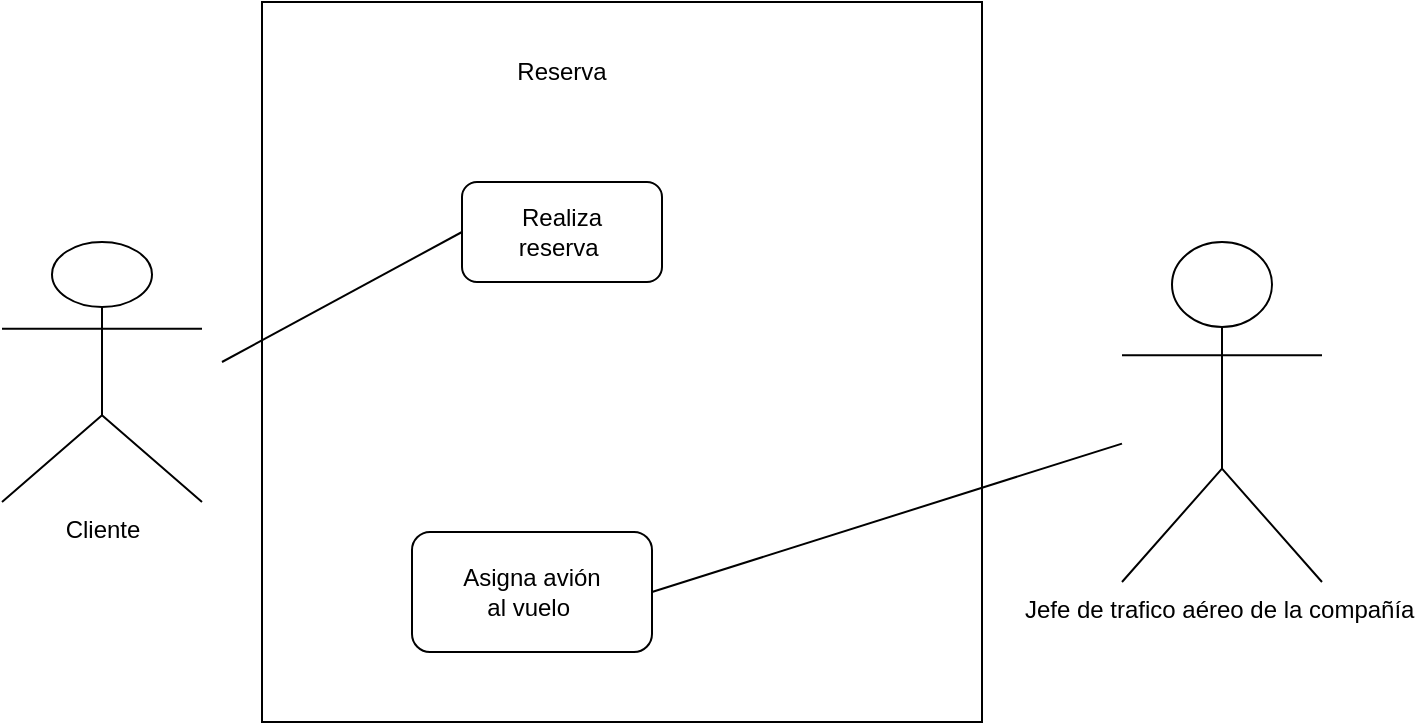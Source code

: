 <mxfile version="20.0.1" type="google"><diagram id="C5RBs43oDa-KdzZeNtuy" name="Page-1"><mxGraphModel grid="1" page="1" gridSize="10" guides="1" tooltips="1" connect="1" arrows="1" fold="1" pageScale="1" pageWidth="827" pageHeight="1169" math="0" shadow="0"><root><mxCell id="WIyWlLk6GJQsqaUBKTNV-0"/><mxCell id="WIyWlLk6GJQsqaUBKTNV-1" parent="WIyWlLk6GJQsqaUBKTNV-0"/><mxCell id="QAVnhSs-JHQiSo5O6RAN-0" value="Cliente" style="shape=umlActor;verticalLabelPosition=bottom;verticalAlign=top;html=1;" vertex="1" parent="WIyWlLk6GJQsqaUBKTNV-1"><mxGeometry x="20" y="230" width="100" height="130" as="geometry"/></mxCell><mxCell id="QAVnhSs-JHQiSo5O6RAN-1" value="" style="whiteSpace=wrap;html=1;aspect=fixed;" vertex="1" parent="WIyWlLk6GJQsqaUBKTNV-1"><mxGeometry x="150" y="110" width="360" height="360" as="geometry"/></mxCell><mxCell id="QAVnhSs-JHQiSo5O6RAN-2" value="Reserva" style="text;html=1;strokeColor=none;fillColor=none;align=center;verticalAlign=middle;whiteSpace=wrap;rounded=0;" vertex="1" parent="WIyWlLk6GJQsqaUBKTNV-1"><mxGeometry x="270" y="130" width="60" height="30" as="geometry"/></mxCell><mxCell id="QAVnhSs-JHQiSo5O6RAN-4" value="" style="rounded=1;whiteSpace=wrap;html=1;" vertex="1" parent="WIyWlLk6GJQsqaUBKTNV-1"><mxGeometry x="250" y="200" width="100" height="50" as="geometry"/></mxCell><mxCell id="QAVnhSs-JHQiSo5O6RAN-6" value="" style="endArrow=none;html=1;rounded=0;entryX=0;entryY=0.5;entryDx=0;entryDy=0;" edge="1" parent="WIyWlLk6GJQsqaUBKTNV-1" target="QAVnhSs-JHQiSo5O6RAN-4"><mxGeometry width="50" height="50" relative="1" as="geometry"><mxPoint x="130" y="290" as="sourcePoint"/><mxPoint x="440" y="260" as="targetPoint"/></mxGeometry></mxCell><mxCell id="QAVnhSs-JHQiSo5O6RAN-14" value="Realiza reserva&amp;nbsp;" style="text;html=1;strokeColor=none;fillColor=none;align=center;verticalAlign=middle;whiteSpace=wrap;rounded=0;" vertex="1" parent="WIyWlLk6GJQsqaUBKTNV-1"><mxGeometry x="270" y="210" width="60" height="30" as="geometry"/></mxCell><mxCell id="QAVnhSs-JHQiSo5O6RAN-22" value="" style="rounded=1;whiteSpace=wrap;html=1;" vertex="1" parent="WIyWlLk6GJQsqaUBKTNV-1"><mxGeometry x="225" y="375" width="120" height="60" as="geometry"/></mxCell><mxCell id="QAVnhSs-JHQiSo5O6RAN-23" value="Asigna avión al vuelo&amp;nbsp;" style="text;html=1;strokeColor=none;fillColor=none;align=center;verticalAlign=middle;whiteSpace=wrap;rounded=0;" vertex="1" parent="WIyWlLk6GJQsqaUBKTNV-1"><mxGeometry x="243.5" y="390" width="81.5" height="30" as="geometry"/></mxCell><mxCell id="QAVnhSs-JHQiSo5O6RAN-33" value="Jefe de trafico aéreo de la compañía&amp;nbsp;" style="shape=umlActor;verticalLabelPosition=bottom;verticalAlign=top;html=1;outlineConnect=0;" vertex="1" parent="WIyWlLk6GJQsqaUBKTNV-1"><mxGeometry x="580" y="230" width="100" height="170" as="geometry"/></mxCell><mxCell id="3Lf1zkDKM35fvTisn0Gy-0" value="" style="endArrow=none;html=1;rounded=0;exitX=1;exitY=0.5;exitDx=0;exitDy=0;" edge="1" parent="WIyWlLk6GJQsqaUBKTNV-1" source="QAVnhSs-JHQiSo5O6RAN-22" target="QAVnhSs-JHQiSo5O6RAN-33"><mxGeometry width="50" height="50" relative="1" as="geometry"><mxPoint x="470" y="430" as="sourcePoint"/><mxPoint x="520" y="380" as="targetPoint"/></mxGeometry></mxCell></root></mxGraphModel></diagram></mxfile>